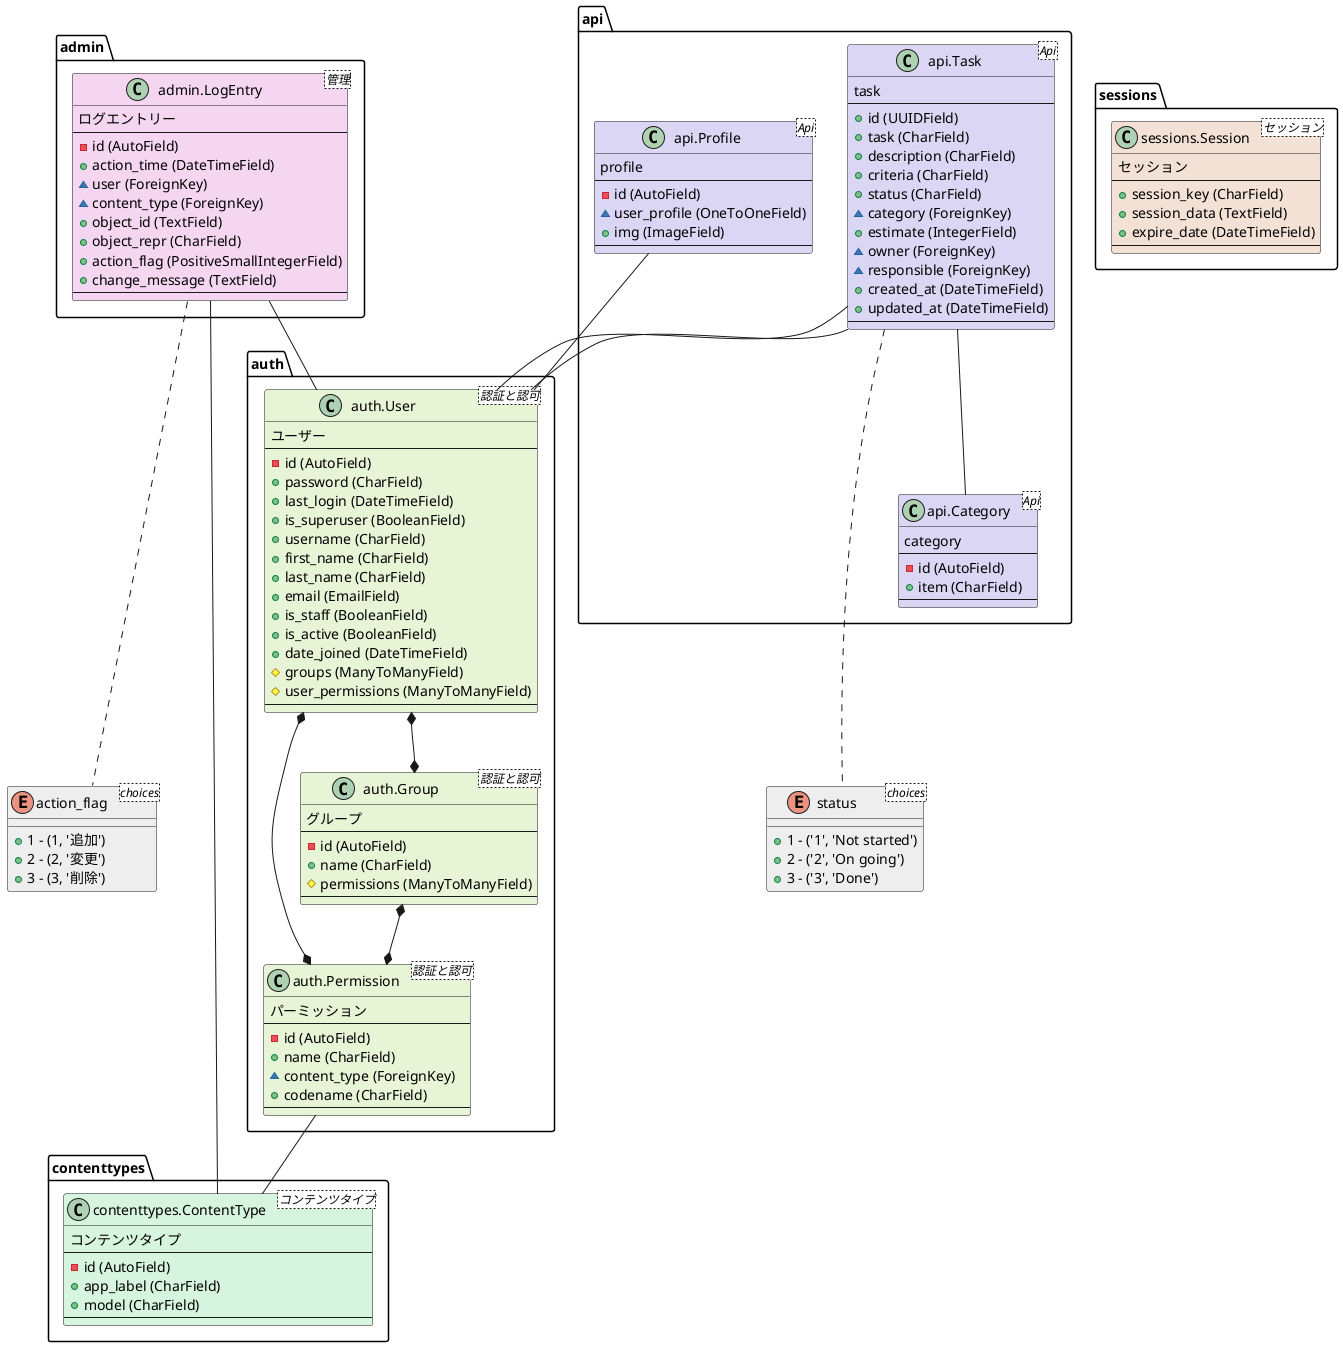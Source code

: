 @startuml 
class "admin.LogEntry <管理>" as admin.LogEntry #f4d6f1 {
    ログエントリー
    --
    - id (AutoField)
    + action_time (DateTimeField)
    ~ user (ForeignKey)
    ~ content_type (ForeignKey)
    + object_id (TextField)
    + object_repr (CharField)
    + action_flag (PositiveSmallIntegerField)
    + change_message (TextField)
    --
}
admin.LogEntry -- auth.User
admin.LogEntry -- contenttypes.ContentType
admin.LogEntry .-- action_flag


class "auth.Permission <認証と認可>" as auth.Permission #e8f4d6 {
    パーミッション
    --
    - id (AutoField)
    + name (CharField)
    ~ content_type (ForeignKey)
    + codename (CharField)
    --
}
auth.Permission -- contenttypes.ContentType


class "auth.Group <認証と認可>" as auth.Group #e8f4d6 {
    グループ
    --
    - id (AutoField)
    + name (CharField)
    # permissions (ManyToManyField)
    --
}
auth.Group *--* auth.Permission


class "auth.User <認証と認可>" as auth.User #e8f4d6 {
    ユーザー
    --
    - id (AutoField)
    + password (CharField)
    + last_login (DateTimeField)
    + is_superuser (BooleanField)
    + username (CharField)
    + first_name (CharField)
    + last_name (CharField)
    + email (EmailField)
    + is_staff (BooleanField)
    + is_active (BooleanField)
    + date_joined (DateTimeField)
    # groups (ManyToManyField)
    # user_permissions (ManyToManyField)
    --
}
auth.User *--* auth.Group
auth.User *--* auth.Permission


class "contenttypes.ContentType <コンテンツタイプ>" as contenttypes.ContentType #d6f4de {
    コンテンツタイプ
    --
    - id (AutoField)
    + app_label (CharField)
    + model (CharField)
    --
}


class "sessions.Session <セッション>" as sessions.Session #f4e1d6 {
    セッション
    --
    + session_key (CharField)
    + session_data (TextField)
    + expire_date (DateTimeField)
    --
}


class "api.Profile <Api>" as api.Profile #dbd6f4 {
    profile
    --
    - id (AutoField)
    ~ user_profile (OneToOneField)
    + img (ImageField)
    --
}
api.Profile -- auth.User


class "api.Category <Api>" as api.Category #dbd6f4 {
    category
    --
    - id (AutoField)
    + item (CharField)
    --
}


class "api.Task <Api>" as api.Task #dbd6f4 {
    task
    --
    + id (UUIDField)
    + task (CharField)
    + description (CharField)
    + criteria (CharField)
    + status (CharField)
    ~ category (ForeignKey)
    + estimate (IntegerField)
    ~ owner (ForeignKey)
    ~ responsible (ForeignKey)
    + created_at (DateTimeField)
    + updated_at (DateTimeField)
    --
}
api.Task -- api.Category
api.Task -- auth.User
api.Task -- auth.User
api.Task .-- status


enum "action_flag <choices>" as action_flag #EEE{
    + 1 - (1, '追加')
    + 2 - (2, '変更')
    + 3 - (3, '削除')
}

enum "status <choices>" as status #EEE{
    + 1 - ('1', 'Not started')
    + 2 - ('2', 'On going')
    + 3 - ('3', 'Done')
}

@enduml
